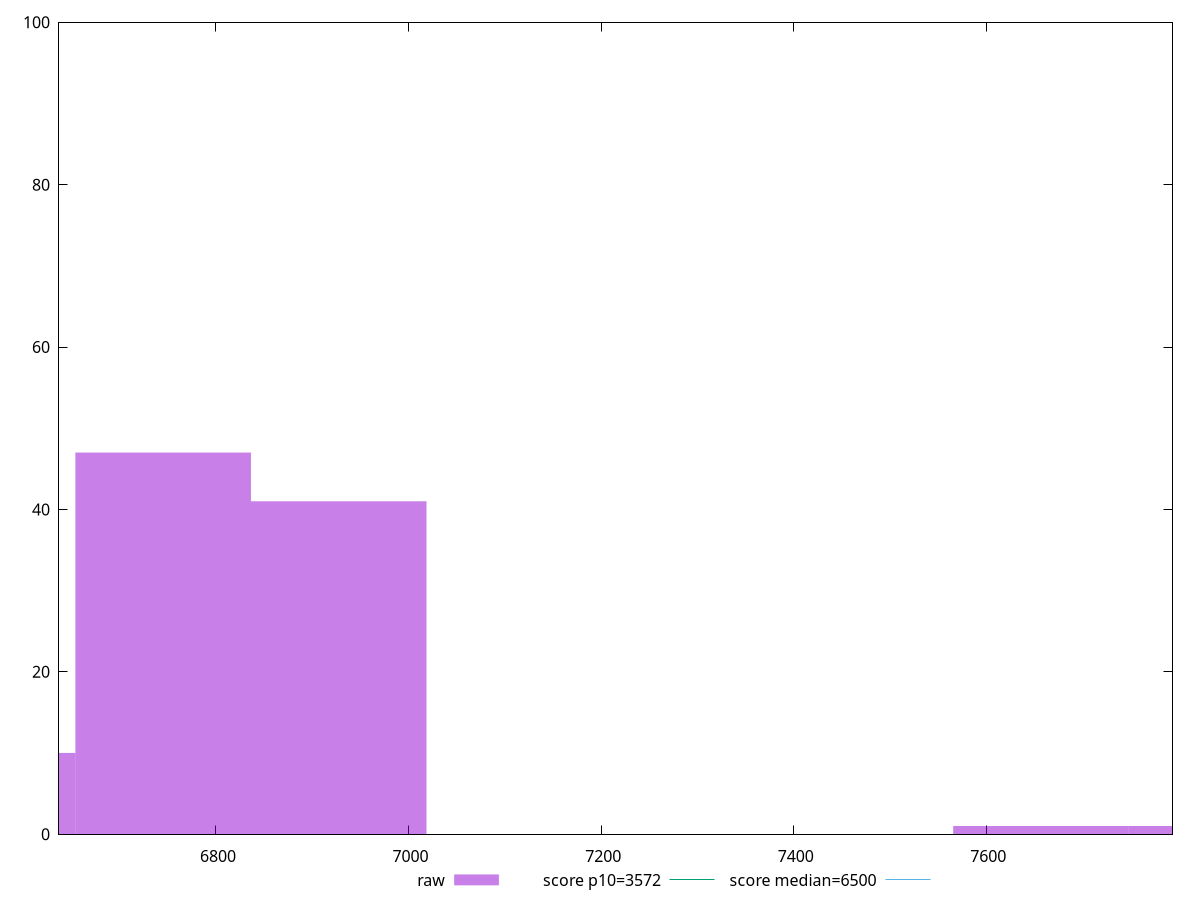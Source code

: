 reset

$raw <<EOF
7656.716221846721 1
7839.018989033548 1
6562.899618725761 10
6927.505153099414 41
6745.2023859125875 47
EOF

set key outside below
set boxwidth 182.30276718682669
set xrange [6637.046700000001:7793.315999999999]
set yrange [0:100]
set trange [0:100]
set style fill transparent solid 0.5 noborder

set parametric
set terminal svg size 640, 490 enhanced background rgb 'white'
set output "reports/report_00032_2021-02-25T10-28-15.087Z/first-cpu-idle/samples/astro/raw/histogram.svg"

plot $raw title "raw" with boxes, \
     3572,t title "score p10=3572", \
     6500,t title "score median=6500"

reset
